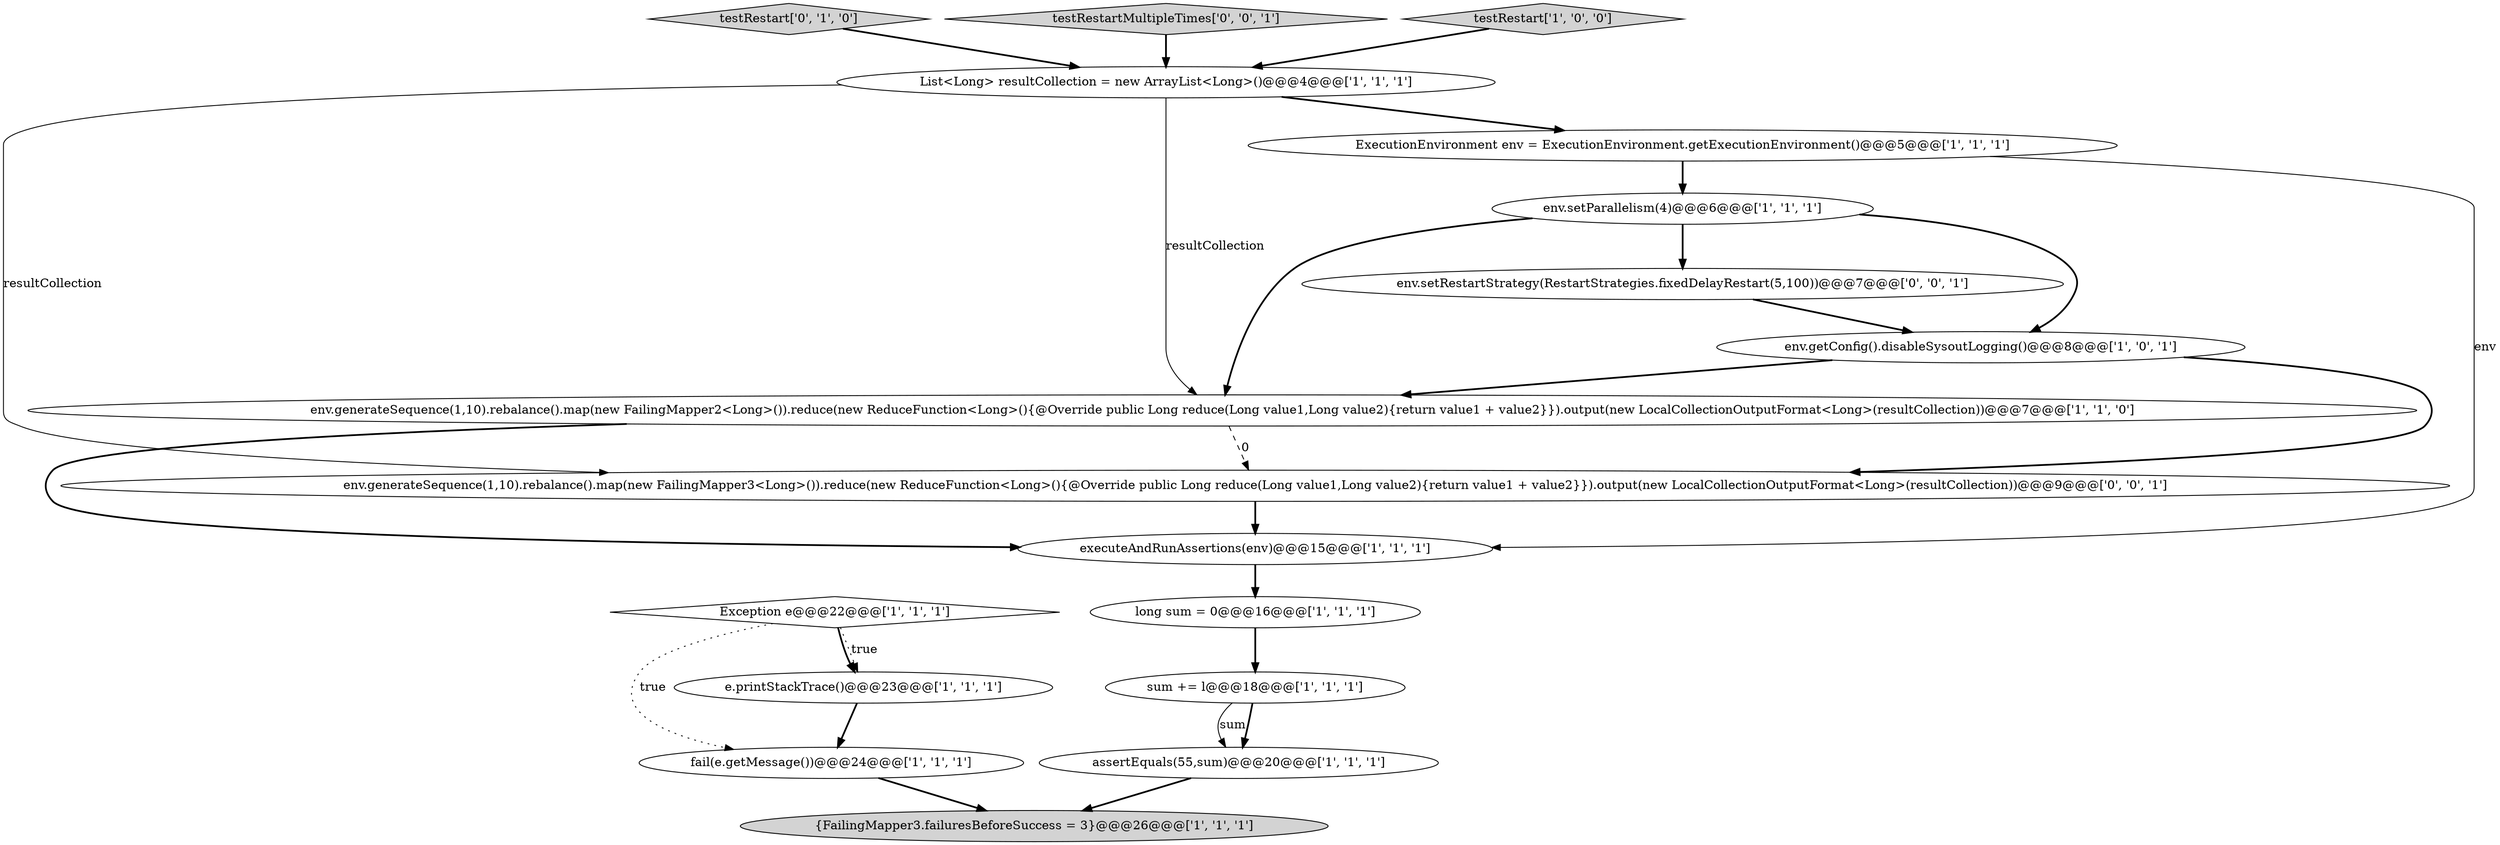 digraph {
11 [style = filled, label = "long sum = 0@@@16@@@['1', '1', '1']", fillcolor = white, shape = ellipse image = "AAA0AAABBB1BBB"];
10 [style = filled, label = "fail(e.getMessage())@@@24@@@['1', '1', '1']", fillcolor = white, shape = ellipse image = "AAA0AAABBB1BBB"];
1 [style = filled, label = "e.printStackTrace()@@@23@@@['1', '1', '1']", fillcolor = white, shape = ellipse image = "AAA0AAABBB1BBB"];
6 [style = filled, label = "List<Long> resultCollection = new ArrayList<Long>()@@@4@@@['1', '1', '1']", fillcolor = white, shape = ellipse image = "AAA0AAABBB1BBB"];
4 [style = filled, label = "sum += l@@@18@@@['1', '1', '1']", fillcolor = white, shape = ellipse image = "AAA0AAABBB1BBB"];
0 [style = filled, label = "executeAndRunAssertions(env)@@@15@@@['1', '1', '1']", fillcolor = white, shape = ellipse image = "AAA0AAABBB1BBB"];
13 [style = filled, label = "env.getConfig().disableSysoutLogging()@@@8@@@['1', '0', '1']", fillcolor = white, shape = ellipse image = "AAA0AAABBB1BBB"];
3 [style = filled, label = "ExecutionEnvironment env = ExecutionEnvironment.getExecutionEnvironment()@@@5@@@['1', '1', '1']", fillcolor = white, shape = ellipse image = "AAA0AAABBB1BBB"];
14 [style = filled, label = "testRestart['0', '1', '0']", fillcolor = lightgray, shape = diamond image = "AAA0AAABBB2BBB"];
16 [style = filled, label = "testRestartMultipleTimes['0', '0', '1']", fillcolor = lightgray, shape = diamond image = "AAA0AAABBB3BBB"];
7 [style = filled, label = "testRestart['1', '0', '0']", fillcolor = lightgray, shape = diamond image = "AAA0AAABBB1BBB"];
17 [style = filled, label = "env.setRestartStrategy(RestartStrategies.fixedDelayRestart(5,100))@@@7@@@['0', '0', '1']", fillcolor = white, shape = ellipse image = "AAA0AAABBB3BBB"];
2 [style = filled, label = "env.generateSequence(1,10).rebalance().map(new FailingMapper2<Long>()).reduce(new ReduceFunction<Long>(){@Override public Long reduce(Long value1,Long value2){return value1 + value2}}).output(new LocalCollectionOutputFormat<Long>(resultCollection))@@@7@@@['1', '1', '0']", fillcolor = white, shape = ellipse image = "AAA0AAABBB1BBB"];
8 [style = filled, label = "Exception e@@@22@@@['1', '1', '1']", fillcolor = white, shape = diamond image = "AAA0AAABBB1BBB"];
9 [style = filled, label = "{FailingMapper3.failuresBeforeSuccess = 3}@@@26@@@['1', '1', '1']", fillcolor = lightgray, shape = ellipse image = "AAA0AAABBB1BBB"];
12 [style = filled, label = "env.setParallelism(4)@@@6@@@['1', '1', '1']", fillcolor = white, shape = ellipse image = "AAA0AAABBB1BBB"];
5 [style = filled, label = "assertEquals(55,sum)@@@20@@@['1', '1', '1']", fillcolor = white, shape = ellipse image = "AAA0AAABBB1BBB"];
15 [style = filled, label = "env.generateSequence(1,10).rebalance().map(new FailingMapper3<Long>()).reduce(new ReduceFunction<Long>(){@Override public Long reduce(Long value1,Long value2){return value1 + value2}}).output(new LocalCollectionOutputFormat<Long>(resultCollection))@@@9@@@['0', '0', '1']", fillcolor = white, shape = ellipse image = "AAA0AAABBB3BBB"];
6->3 [style = bold, label=""];
5->9 [style = bold, label=""];
6->2 [style = solid, label="resultCollection"];
16->6 [style = bold, label=""];
11->4 [style = bold, label=""];
12->17 [style = bold, label=""];
0->11 [style = bold, label=""];
3->12 [style = bold, label=""];
8->10 [style = dotted, label="true"];
2->15 [style = dashed, label="0"];
8->1 [style = bold, label=""];
12->13 [style = bold, label=""];
8->1 [style = dotted, label="true"];
12->2 [style = bold, label=""];
6->15 [style = solid, label="resultCollection"];
2->0 [style = bold, label=""];
15->0 [style = bold, label=""];
3->0 [style = solid, label="env"];
7->6 [style = bold, label=""];
4->5 [style = solid, label="sum"];
10->9 [style = bold, label=""];
17->13 [style = bold, label=""];
13->15 [style = bold, label=""];
1->10 [style = bold, label=""];
4->5 [style = bold, label=""];
14->6 [style = bold, label=""];
13->2 [style = bold, label=""];
}
